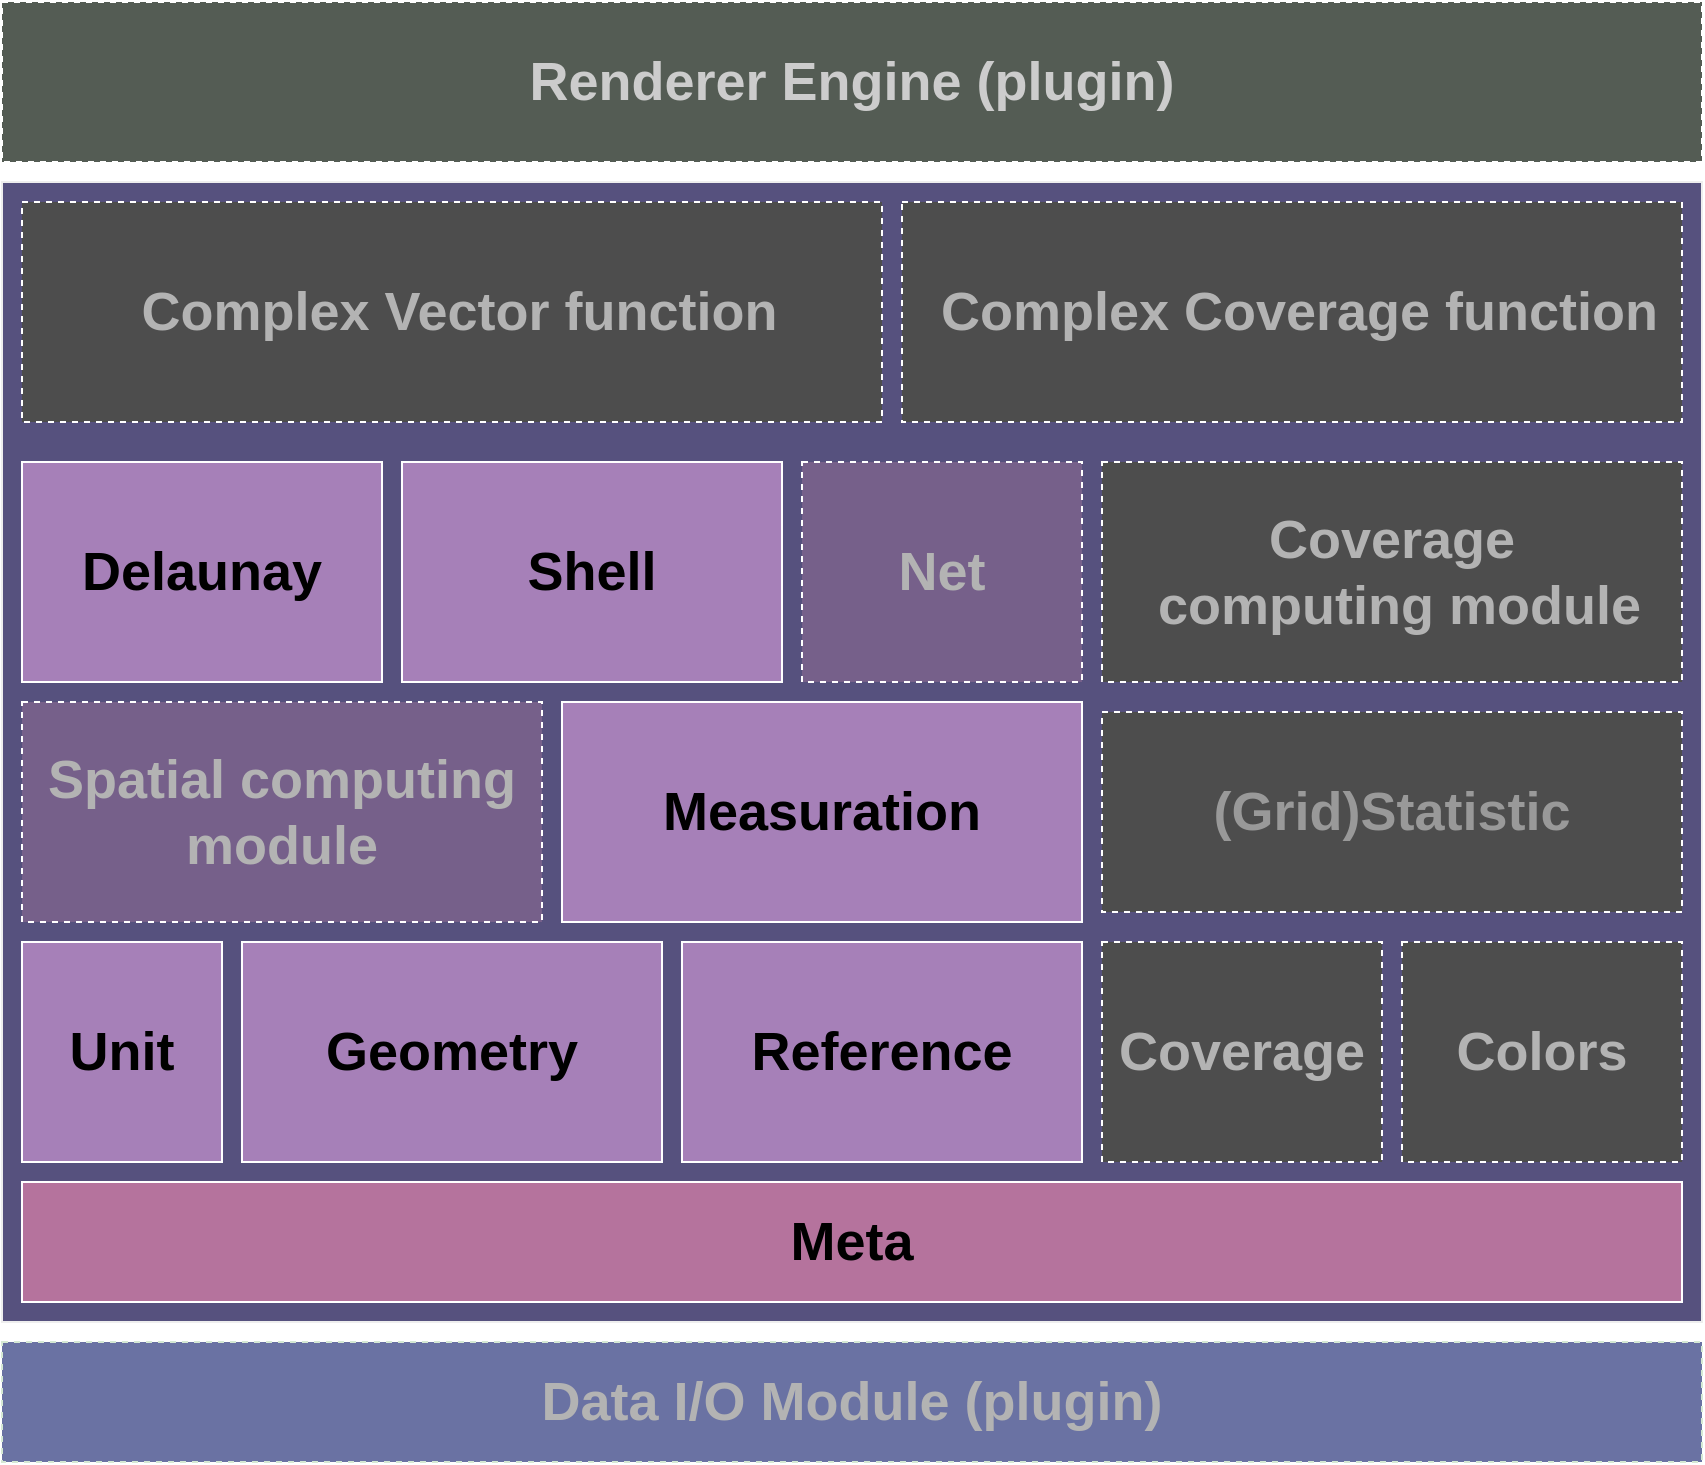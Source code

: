 <mxfile version="21.8.2" type="device">
  <diagram name="第 1 页" id="Ye9Vdzjhh4pGuBgMLgJx">
    <mxGraphModel dx="1418" dy="820" grid="1" gridSize="10" guides="1" tooltips="1" connect="1" arrows="1" fold="1" page="1" pageScale="1" pageWidth="827" pageHeight="1169" math="0" shadow="0">
      <root>
        <mxCell id="0" />
        <mxCell id="1" parent="0" />
        <mxCell id="-caN3-fQfj51fVVMVL18-16" value="" style="rounded=0;whiteSpace=wrap;html=1;strokeColor=#EEEEEE;fontColor=#FFFFFF;fillColor=#56517E;" parent="1" vertex="1">
          <mxGeometry x="50" y="110" width="850" height="570" as="geometry" />
        </mxCell>
        <mxCell id="-caN3-fQfj51fVVMVL18-5" value="&lt;b&gt;&lt;font style=&quot;font-size: 27px;&quot;&gt;Meta&lt;/font&gt;&lt;/b&gt;" style="rounded=0;whiteSpace=wrap;html=1;fillColor=#B5739D;strokeColor=#FFFFFF;" parent="1" vertex="1">
          <mxGeometry x="60" y="610" width="830" height="60" as="geometry" />
        </mxCell>
        <mxCell id="-caN3-fQfj51fVVMVL18-6" value="&lt;span style=&quot;font-size: 27px;&quot;&gt;&lt;b&gt;Geometry&lt;/b&gt;&lt;/span&gt;" style="rounded=0;whiteSpace=wrap;html=1;fillColor=#A680B8;strokeColor=#FFFFFF;" parent="1" vertex="1">
          <mxGeometry x="170" y="490" width="210" height="110" as="geometry" />
        </mxCell>
        <mxCell id="-caN3-fQfj51fVVMVL18-7" value="&lt;span style=&quot;font-size: 27px;&quot;&gt;&lt;b&gt;Unit&lt;/b&gt;&lt;/span&gt;" style="rounded=0;whiteSpace=wrap;html=1;fillColor=#A680B8;strokeColor=#FFFFFF;" parent="1" vertex="1">
          <mxGeometry x="60" y="490" width="100" height="110" as="geometry" />
        </mxCell>
        <mxCell id="-caN3-fQfj51fVVMVL18-8" value="&lt;span style=&quot;font-size: 27px;&quot;&gt;&lt;b&gt;Reference&lt;/b&gt;&lt;/span&gt;" style="rounded=0;whiteSpace=wrap;html=1;fillColor=#A680B8;strokeColor=#FFFFFF;" parent="1" vertex="1">
          <mxGeometry x="390" y="490" width="200" height="110" as="geometry" />
        </mxCell>
        <mxCell id="-caN3-fQfj51fVVMVL18-9" value="&lt;span style=&quot;font-size: 27px;&quot;&gt;&lt;b&gt;Measuration&lt;/b&gt;&lt;/span&gt;" style="rounded=0;whiteSpace=wrap;html=1;fillColor=#A680B8;strokeColor=#FFFFFF;" parent="1" vertex="1">
          <mxGeometry x="330" y="370" width="260" height="110" as="geometry" />
        </mxCell>
        <mxCell id="-caN3-fQfj51fVVMVL18-10" value="&lt;span style=&quot;font-size: 27px;&quot;&gt;&lt;b&gt;Delaunay&lt;/b&gt;&lt;/span&gt;" style="rounded=0;whiteSpace=wrap;html=1;fillColor=#A680B8;strokeColor=#FFFFFF;" parent="1" vertex="1">
          <mxGeometry x="60" y="250" width="180" height="110" as="geometry" />
        </mxCell>
        <mxCell id="-caN3-fQfj51fVVMVL18-11" value="&lt;span style=&quot;font-size: 27px;&quot;&gt;&lt;b&gt;Shell&lt;/b&gt;&lt;/span&gt;" style="rounded=0;whiteSpace=wrap;html=1;fillColor=#A680B8;strokeColor=#FFFFFF;" parent="1" vertex="1">
          <mxGeometry x="250" y="250" width="190" height="110" as="geometry" />
        </mxCell>
        <mxCell id="-caN3-fQfj51fVVMVL18-13" value="&lt;span style=&quot;font-size: 27px;&quot;&gt;&lt;b style=&quot;&quot;&gt;&lt;font color=&quot;#b3b3b3&quot;&gt;Coverage&lt;/font&gt;&lt;/b&gt;&lt;/span&gt;" style="rounded=0;whiteSpace=wrap;html=1;fillColor=#4D4D4D;strokeColor=#FFFFFF;dashed=1;strokeWidth=1;" parent="1" vertex="1">
          <mxGeometry x="600" y="490" width="140" height="110" as="geometry" />
        </mxCell>
        <mxCell id="-caN3-fQfj51fVVMVL18-15" value="&lt;font color=&quot;#b3b3b3&quot;&gt;&lt;span style=&quot;font-size: 27px;&quot;&gt;&lt;b&gt;Colors&lt;/b&gt;&lt;/span&gt;&lt;/font&gt;" style="rounded=0;whiteSpace=wrap;html=1;fillColor=#4D4D4D;strokeColor=#FFFFFF;dashed=1;strokeWidth=1;" parent="1" vertex="1">
          <mxGeometry x="750" y="490" width="140" height="110" as="geometry" />
        </mxCell>
        <mxCell id="-caN3-fQfj51fVVMVL18-17" value="&lt;font color=&quot;#b3b3b3&quot;&gt;&lt;span style=&quot;font-size: 27px;&quot;&gt;&lt;b&gt;Net&lt;/b&gt;&lt;/span&gt;&lt;/font&gt;" style="rounded=0;whiteSpace=wrap;html=1;fillColor=#76608a;strokeColor=#FFFFFF;dashed=1;strokeWidth=1;fontColor=#ffffff;" parent="1" vertex="1">
          <mxGeometry x="450" y="250" width="140" height="110" as="geometry" />
        </mxCell>
        <mxCell id="-caN3-fQfj51fVVMVL18-18" value="&lt;span style=&quot;font-size: 27px;&quot;&gt;&lt;b style=&quot;&quot;&gt;&lt;font color=&quot;#999999&quot;&gt;(Grid)Statistic&lt;/font&gt;&lt;/b&gt;&lt;/span&gt;" style="rounded=0;whiteSpace=wrap;html=1;fillColor=#4D4D4D;strokeColor=#FFFFFF;dashed=1;strokeWidth=1;" parent="1" vertex="1">
          <mxGeometry x="600" y="375" width="290" height="100" as="geometry" />
        </mxCell>
        <mxCell id="-caN3-fQfj51fVVMVL18-19" value="&lt;font color=&quot;#b3b3b3&quot; style=&quot;font-size: 27px;&quot;&gt;&lt;b&gt;Spatial computing module&lt;/b&gt;&lt;/font&gt;" style="rounded=0;whiteSpace=wrap;html=1;fillColor=#76608a;strokeColor=#FFFFFF;dashed=1;strokeWidth=1;fontColor=#ffffff;" parent="1" vertex="1">
          <mxGeometry x="60" y="370" width="260" height="110" as="geometry" />
        </mxCell>
        <mxCell id="-caN3-fQfj51fVVMVL18-20" value="&lt;font color=&quot;#b3b3b3&quot; style=&quot;font-size: 27px;&quot;&gt;&lt;b&gt;Data I/O Module (plugin)&lt;/b&gt;&lt;/font&gt;" style="rounded=0;whiteSpace=wrap;html=1;strokeColor=#D5E8D4;fillColor=#6A72A3;dashed=1;" parent="1" vertex="1">
          <mxGeometry x="50" y="690" width="850" height="60" as="geometry" />
        </mxCell>
        <mxCell id="-caN3-fQfj51fVVMVL18-22" value="&lt;font color=&quot;#cccccc&quot; style=&quot;font-size: 27px;&quot;&gt;&lt;b&gt;Renderer Engine (plugin)&lt;/b&gt;&lt;/font&gt;" style="rounded=0;whiteSpace=wrap;html=1;strokeColor=#FFFFFF;fillColor=#545C54;dashed=1;" parent="1" vertex="1">
          <mxGeometry x="50" y="20" width="850" height="80" as="geometry" />
        </mxCell>
        <mxCell id="-caN3-fQfj51fVVMVL18-23" value="&lt;font color=&quot;#b3b3b3&quot; style=&quot;font-size: 27px;&quot;&gt;&lt;b&gt;Coverage&lt;br&gt;&amp;nbsp;computing module&lt;/b&gt;&lt;/font&gt;" style="rounded=0;whiteSpace=wrap;html=1;fillColor=#4D4D4D;strokeColor=#FFFFFF;dashed=1;strokeWidth=1;" parent="1" vertex="1">
          <mxGeometry x="600" y="250" width="290" height="110" as="geometry" />
        </mxCell>
        <mxCell id="BWaL9K7HH1UHsrR_oLGS-2" value="&lt;font color=&quot;#b3b3b3&quot; style=&quot;font-size: 27px;&quot;&gt;&lt;b&gt;&amp;nbsp;Complex Vector function&lt;/b&gt;&lt;/font&gt;" style="rounded=0;whiteSpace=wrap;html=1;fillColor=#4D4D4D;strokeColor=#FFFFFF;dashed=1;strokeWidth=1;" vertex="1" parent="1">
          <mxGeometry x="60" y="120" width="430" height="110" as="geometry" />
        </mxCell>
        <mxCell id="BWaL9K7HH1UHsrR_oLGS-3" value="&lt;font color=&quot;#b3b3b3&quot; style=&quot;font-size: 27px;&quot;&gt;&lt;b&gt;&amp;nbsp;Complex Coverage function&lt;/b&gt;&lt;/font&gt;" style="rounded=0;whiteSpace=wrap;html=1;fillColor=#4D4D4D;strokeColor=#FFFFFF;dashed=1;strokeWidth=1;" vertex="1" parent="1">
          <mxGeometry x="500" y="120" width="390" height="110" as="geometry" />
        </mxCell>
      </root>
    </mxGraphModel>
  </diagram>
</mxfile>
